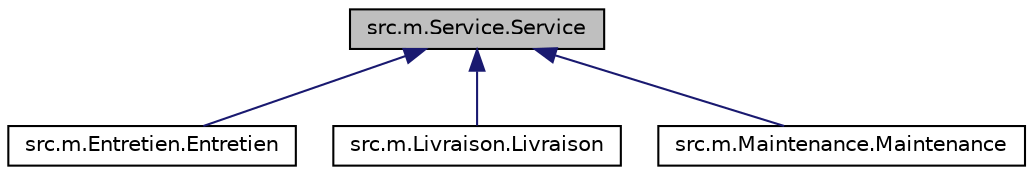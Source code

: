 digraph "src.m.Service.Service"
{
  edge [fontname="Helvetica",fontsize="10",labelfontname="Helvetica",labelfontsize="10"];
  node [fontname="Helvetica",fontsize="10",shape=record];
  Node1 [label="src.m.Service.Service",height=0.2,width=0.4,color="black", fillcolor="grey75", style="filled", fontcolor="black"];
  Node1 -> Node2 [dir="back",color="midnightblue",fontsize="10",style="solid",fontname="Helvetica"];
  Node2 [label="src.m.Entretien.Entretien",height=0.2,width=0.4,color="black", fillcolor="white", style="filled",URL="$classsrc_1_1m_1_1_entretien_1_1_entretien.html"];
  Node1 -> Node3 [dir="back",color="midnightblue",fontsize="10",style="solid",fontname="Helvetica"];
  Node3 [label="src.m.Livraison.Livraison",height=0.2,width=0.4,color="black", fillcolor="white", style="filled",URL="$classsrc_1_1m_1_1_livraison_1_1_livraison.html"];
  Node1 -> Node4 [dir="back",color="midnightblue",fontsize="10",style="solid",fontname="Helvetica"];
  Node4 [label="src.m.Maintenance.Maintenance",height=0.2,width=0.4,color="black", fillcolor="white", style="filled",URL="$classsrc_1_1m_1_1_maintenance_1_1_maintenance.html"];
}
